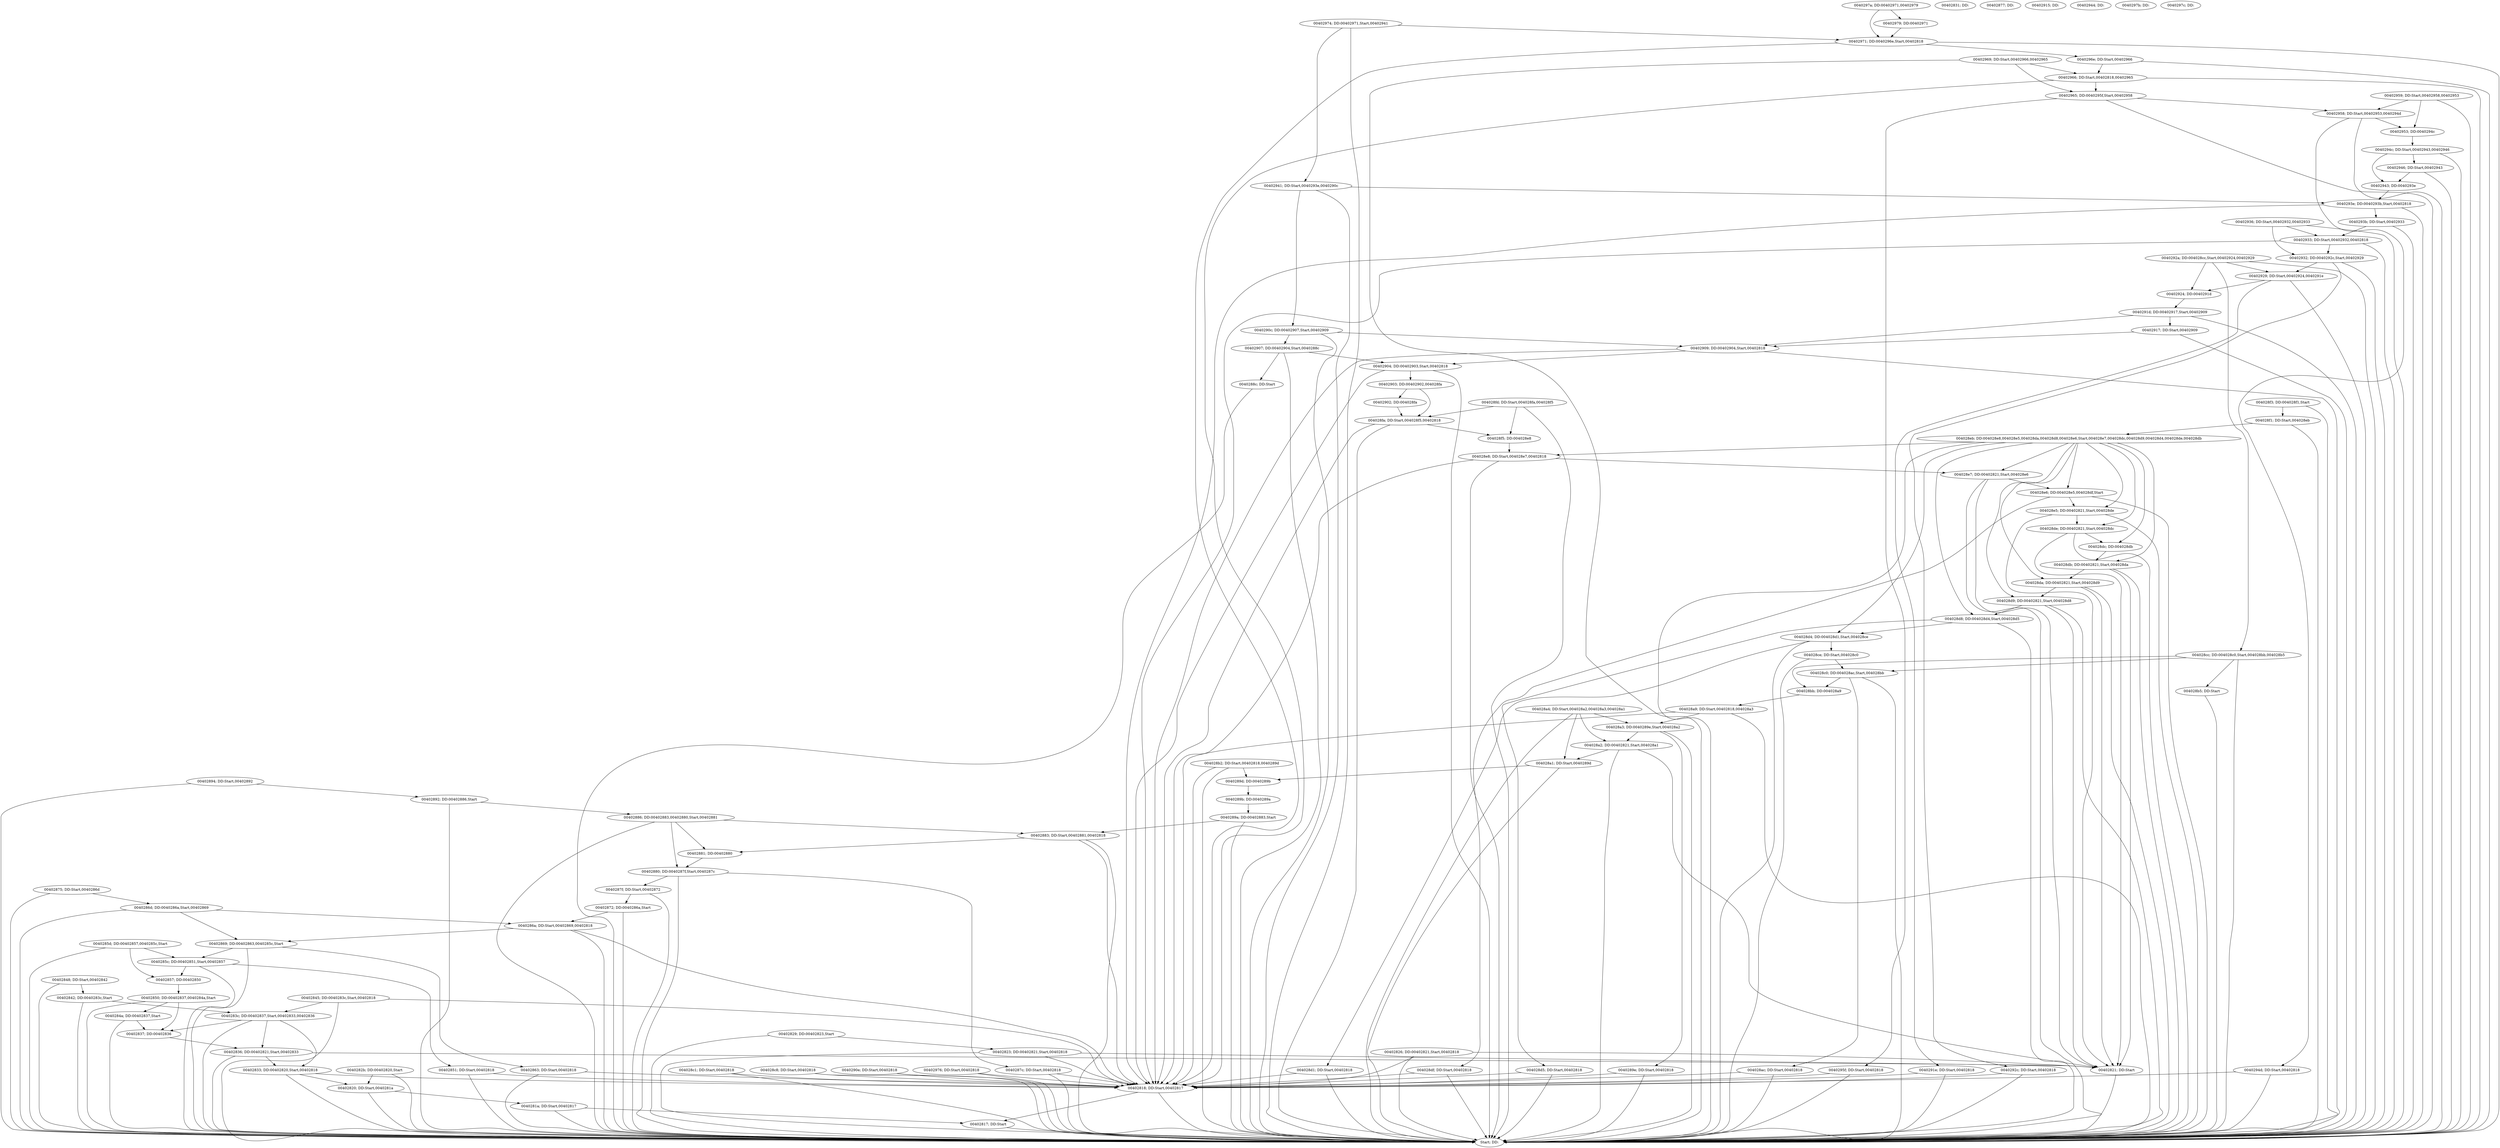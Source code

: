 digraph {
	n0 [label="Start; DD:"]
	n1 [label="00402817; DD:Start"]
	n2 [label="00402818; DD:Start,00402817"]
	n3 [label="0040281a; DD:Start,00402817"]
	n4 [label="00402820; DD:Start,0040281a"]
	n5 [label="00402821; DD:Start"]
	n6 [label="00402823; DD:00402821,Start,00402818"]
	n7 [label="00402826; DD:00402821,Start,00402818"]
	n8 [label="00402829; DD:00402823,Start"]
	n9 [label="0040282b; DD:00402820,Start"]
	n10 [label="00402831; DD:"]
	n11 [label="00402833; DD:00402820,Start,00402818"]
	n12 [label="00402836; DD:00402821,Start,00402833"]
	n13 [label="00402837; DD:00402836"]
	n14 [label="0040283c; DD:00402837,Start,00402833,00402836"]
	n15 [label="00402842; DD:0040283c,Start"]
	n16 [label="00402845; DD:0040283c,Start,00402818"]
	n17 [label="00402848; DD:Start,00402842"]
	n18 [label="0040284a; DD:00402837,Start"]
	n19 [label="00402850; DD:00402837,0040284a,Start"]
	n20 [label="00402851; DD:Start,00402818"]
	n21 [label="00402857; DD:00402850"]
	n22 [label="0040285c; DD:00402851,Start,00402857"]
	n23 [label="0040285d; DD:00402857,0040285c,Start"]
	n24 [label="00402863; DD:Start,00402818"]
	n25 [label="00402869; DD:00402863,0040285c,Start"]
	n26 [label="0040286a; DD:Start,00402869,00402818"]
	n27 [label="0040286d; DD:0040286a,Start,00402869"]
	n28 [label="00402872; DD:0040286a,Start"]
	n29 [label="00402875; DD:Start,0040286d"]
	n30 [label="00402877; DD:"]
	n31 [label="0040287c; DD:Start,00402818"]
	n32 [label="0040287f; DD:Start,00402872"]
	n33 [label="00402880; DD:0040287f,Start,0040287c"]
	n34 [label="00402881; DD:00402880"]
	n35 [label="00402883; DD:Start,00402881,00402818"]
	n36 [label="00402886; DD:00402883,00402880,Start,00402881"]
	n37 [label="0040288c; DD:Start"]
	n38 [label="00402892; DD:00402886,Start"]
	n39 [label="00402894; DD:Start,00402892"]
	n40 [label="0040289a; DD:00402883,Start"]
	n41 [label="0040289b; DD:0040289a"]
	n42 [label="0040289d; DD:0040289b"]
	n43 [label="0040289e; DD:Start,00402818"]
	n44 [label="004028a1; DD:Start,0040289d"]
	n45 [label="004028a2; DD:00402821,Start,004028a1"]
	n46 [label="004028a3; DD:0040289e,Start,004028a2"]
	n47 [label="004028a4; DD:Start,004028a2,004028a3,004028a1"]
	n48 [label="004028a9; DD:Start,00402818,004028a3"]
	n49 [label="004028ac; DD:Start,00402818"]
	n50 [label="004028b2; DD:Start,00402818,0040289d"]
	n51 [label="004028b5; DD:Start"]
	n52 [label="004028bb; DD:004028a9"]
	n53 [label="004028c0; DD:004028ac,Start,004028bb"]
	n54 [label="004028c1; DD:Start,00402818"]
	n55 [label="004028c8; DD:Start,00402818"]
	n56 [label="004028cc; DD:004028c0,Start,004028bb,004028b5"]
	n57 [label="004028ce; DD:Start,004028c0"]
	n58 [label="004028d1; DD:Start,00402818"]
	n59 [label="004028d4; DD:004028d1,Start,004028ce"]
	n60 [label="004028d5; DD:Start,00402818"]
	n61 [label="004028d8; DD:004028d4,Start,004028d5"]
	n62 [label="004028d9; DD:00402821,Start,004028d8"]
	n63 [label="004028da; DD:00402821,Start,004028d9"]
	n64 [label="004028db; DD:00402821,Start,004028da"]
	n65 [label="004028dc; DD:004028db"]
	n66 [label="004028de; DD:00402821,Start,004028dc"]
	n67 [label="004028df; DD:Start,00402818"]
	n68 [label="004028e5; DD:00402821,Start,004028de"]
	n69 [label="004028e6; DD:004028e5,004028df,Start"]
	n70 [label="004028e7; DD:00402821,Start,004028e6"]
	n71 [label="004028e8; DD:Start,004028e7,00402818"]
	n72 [label="004028eb; DD:004028e8,004028e5,004028da,004028d8,004028e6,Start,004028e7,004028dc,004028d9,004028d4,004028de,004028db"]
	n73 [label="004028f1; DD:Start,004028eb"]
	n74 [label="004028f3; DD:004028f1,Start"]
	n75 [label="004028f5; DD:004028e8"]
	n76 [label="004028fa; DD:Start,004028f5,00402818"]
	n77 [label="004028fd; DD:Start,004028fa,004028f5"]
	n78 [label="00402902; DD:004028fa"]
	n79 [label="00402903; DD:00402902,004028fa"]
	n80 [label="00402904; DD:00402903,Start,00402818"]
	n81 [label="00402907; DD:00402904,Start,0040288c"]
	n82 [label="00402909; DD:00402904,Start,00402818"]
	n83 [label="0040290c; DD:00402907,Start,00402909"]
	n84 [label="0040290e; DD:Start,00402818"]
	n85 [label="00402915; DD:"]
	n86 [label="00402917; DD:Start,00402909"]
	n87 [label="0040291d; DD:00402917,Start,00402909"]
	n88 [label="0040291e; DD:Start,00402818"]
	n89 [label="00402924; DD:0040291d"]
	n90 [label="00402929; DD:Start,00402924,0040291e"]
	n91 [label="0040292a; DD:004028cc,Start,00402924,00402929"]
	n92 [label="0040292c; DD:Start,00402818"]
	n93 [label="00402932; DD:0040292c,Start,00402929"]
	n94 [label="00402933; DD:Start,00402932,00402818"]
	n95 [label="00402936; DD:Start,00402932,00402933"]
	n96 [label="0040293b; DD:Start,00402933"]
	n97 [label="0040293e; DD:0040293b,Start,00402818"]
	n98 [label="00402941; DD:Start,0040293e,0040290c"]
	n99 [label="00402943; DD:0040293e"]
	n100 [label="00402944; DD:"]
	n101 [label="00402946; DD:Start,00402943"]
	n102 [label="0040294c; DD:Start,00402943,00402946"]
	n103 [label="0040294d; DD:Start,00402818"]
	n104 [label="00402953; DD:0040294c"]
	n105 [label="00402958; DD:Start,00402953,0040294d"]
	n106 [label="00402959; DD:Start,00402958,00402953"]
	n107 [label="0040295f; DD:Start,00402818"]
	n108 [label="00402965; DD:0040295f,Start,00402958"]
	n109 [label="00402966; DD:Start,00402818,00402965"]
	n110 [label="00402969; DD:Start,00402966,00402965"]
	n111 [label="0040296e; DD:Start,00402966"]
	n112 [label="00402971; DD:0040296e,Start,00402818"]
	n113 [label="00402974; DD:00402971,Start,00402941"]
	n114 [label="00402976; DD:Start,00402818"]
	n115 [label="00402979; DD:00402971"]
	n116 [label="0040297a; DD:00402971,00402979"]
	n117 [label="0040297b; DD:"]
	n118 [label="0040297c; DD:"]

	n1 -> n0
	n2 -> n0
	n3 -> n0
	n4 -> n0
	n5 -> n0
	n6 -> n0
	n7 -> n0
	n8 -> n0
	n9 -> n0
	n15 -> n0
	n16 -> n0
	n17 -> n0
	n18 -> n0
	n19 -> n0
	n20 -> n0
	n22 -> n0
	n23 -> n22
	n23 -> n21
	n23 -> n0
	n24 -> n0
	n25 -> n0
	n26 -> n0
	n27 -> n0
	n27 -> n26
	n27 -> n25
	n28 -> n0
	n29 -> n0
	n31 -> n0
	n32 -> n0
	n33 -> n0
	n35 -> n0
	n36 -> n0
	n36 -> n35
	n36 -> n34
	n36 -> n33
	n37 -> n0
	n38 -> n0
	n39 -> n0
	n40 -> n0
	n43 -> n0
	n44 -> n0
	n45 -> n0
	n46 -> n0
	n47 -> n0
	n47 -> n46
	n47 -> n45
	n47 -> n44
	n48 -> n0
	n49 -> n0
	n50 -> n0
	n51 -> n0
	n53 -> n0
	n54 -> n0
	n55 -> n0
	n56 -> n53
	n56 -> n52
	n56 -> n0
	n57 -> n0
	n58 -> n0
	n59 -> n0
	n60 -> n0
	n61 -> n0
	n62 -> n0
	n63 -> n0
	n64 -> n0
	n66 -> n0
	n67 -> n0
	n68 -> n0
	n69 -> n0
	n70 -> n0
	n71 -> n0
	n72 -> n0
	n72 -> n71
	n72 -> n70
	n72 -> n69
	n72 -> n68
	n72 -> n66
	n72 -> n65
	n72 -> n64
	n72 -> n63
	n72 -> n62
	n72 -> n61
	n72 -> n59
	n73 -> n0
	n74 -> n0
	n76 -> n0
	n77 -> n0
	n77 -> n76
	n77 -> n75
	n80 -> n0
	n81 -> n0
	n81 -> n80
	n82 -> n0
	n83 -> n0
	n83 -> n82
	n84 -> n0
	n97 -> n0
	n98 -> n0
	n98 -> n97
	n112 -> n0
	n113 -> n0
	n113 -> n112
	n114 -> n0
	n86 -> n0
	n87 -> n0
	n88 -> n0
	n90 -> n0
	n91 -> n90
	n91 -> n89
	n91 -> n0
	n92 -> n0
	n93 -> n0
	n94 -> n0
	n95 -> n0
	n95 -> n94
	n95 -> n93
	n96 -> n0
	n101 -> n0
	n102 -> n0
	n103 -> n0
	n105 -> n0
	n106 -> n105
	n106 -> n104
	n106 -> n0
	n107 -> n0
	n108 -> n0
	n109 -> n0
	n110 -> n0
	n110 -> n109
	n110 -> n108
	n111 -> n0
	n11 -> n0
	n12 -> n0
	n14 -> n0
	n14 -> n13
	n14 -> n12
	n14 -> n11
	n2 -> n1
	n3 -> n1
	n4 -> n3
	n6 -> n5
	n6 -> n2
	n7 -> n5
	n7 -> n2
	n8 -> n6
	n9 -> n4
	n11 -> n2
	n11 -> n4
	n12 -> n5
	n12 -> n11
	n13 -> n12
	n15 -> n14
	n16 -> n14
	n16 -> n2
	n17 -> n15
	n18 -> n13
	n19 -> n18
	n19 -> n13
	n20 -> n2
	n21 -> n19
	n22 -> n20
	n22 -> n21
	n24 -> n2
	n25 -> n24
	n25 -> n22
	n26 -> n2
	n26 -> n25
	n28 -> n26
	n29 -> n27
	n31 -> n2
	n32 -> n28
	n33 -> n31
	n33 -> n32
	n34 -> n33
	n35 -> n2
	n35 -> n34
	n38 -> n36
	n39 -> n38
	n40 -> n35
	n41 -> n40
	n42 -> n41
	n43 -> n2
	n44 -> n42
	n45 -> n5
	n45 -> n44
	n46 -> n43
	n46 -> n45
	n48 -> n2
	n48 -> n46
	n49 -> n2
	n50 -> n2
	n50 -> n42
	n52 -> n48
	n53 -> n49
	n53 -> n52
	n54 -> n2
	n55 -> n2
	n56 -> n51
	n57 -> n53
	n58 -> n2
	n59 -> n58
	n59 -> n57
	n60 -> n2
	n61 -> n60
	n61 -> n59
	n62 -> n5
	n62 -> n61
	n63 -> n5
	n63 -> n62
	n64 -> n5
	n64 -> n63
	n65 -> n64
	n66 -> n5
	n66 -> n65
	n67 -> n2
	n68 -> n5
	n68 -> n66
	n69 -> n67
	n69 -> n68
	n70 -> n5
	n70 -> n69
	n71 -> n2
	n71 -> n70
	n73 -> n72
	n74 -> n73
	n75 -> n71
	n76 -> n2
	n76 -> n75
	n78 -> n76
	n79 -> n78
	n79 -> n76
	n80 -> n2
	n80 -> n79
	n81 -> n37
	n82 -> n2
	n82 -> n80
	n83 -> n81
	n84 -> n2
	n86 -> n82
	n87 -> n86
	n87 -> n82
	n88 -> n2
	n89 -> n87
	n90 -> n88
	n90 -> n89
	n91 -> n56
	n92 -> n2
	n93 -> n92
	n93 -> n90
	n94 -> n2
	n94 -> n93
	n96 -> n94
	n97 -> n2
	n97 -> n96
	n98 -> n83
	n99 -> n97
	n101 -> n99
	n102 -> n101
	n102 -> n99
	n103 -> n2
	n104 -> n102
	n105 -> n103
	n105 -> n104
	n107 -> n2
	n108 -> n107
	n108 -> n105
	n109 -> n2
	n109 -> n108
	n111 -> n109
	n112 -> n2
	n112 -> n111
	n113 -> n98
	n114 -> n2
	n115 -> n112
	n116 -> n115
	n116 -> n112

}